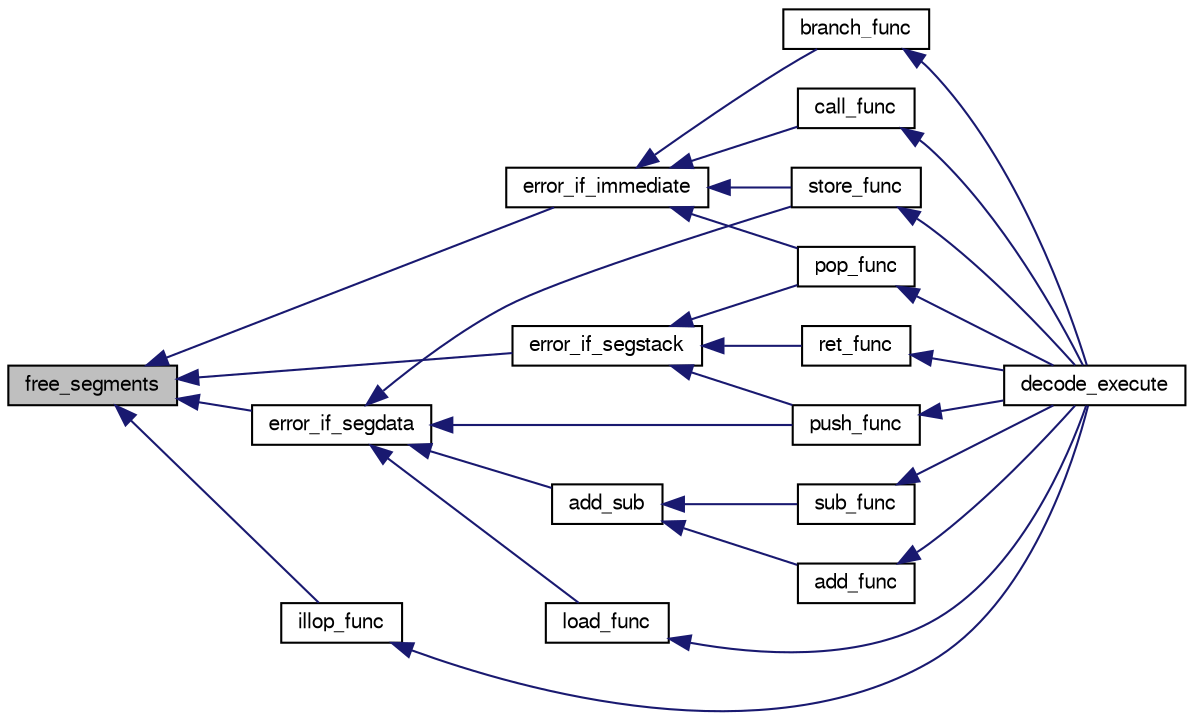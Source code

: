 digraph G
{
  edge [fontname="FreeSans",fontsize="10",labelfontname="FreeSans",labelfontsize="10"];
  node [fontname="FreeSans",fontsize="10",shape=record];
  rankdir=LR;
  Node1 [label="free_segments",height=0.2,width=0.4,color="black", fillcolor="grey75", style="filled" fontcolor="black"];
  Node1 -> Node2 [dir=back,color="midnightblue",fontsize="10",style="solid",fontname="FreeSans"];
  Node2 [label="error_if_immediate",height=0.2,width=0.4,color="black", fillcolor="white", style="filled",URL="$exec_8c.html#a4ed705961a2433010bce56e832bfd940",tooltip="Appelle error si l&#39;instruction est en mode immédiat."];
  Node2 -> Node3 [dir=back,color="midnightblue",fontsize="10",style="solid",fontname="FreeSans"];
  Node3 [label="branch_func",height=0.2,width=0.4,color="black", fillcolor="white", style="filled",URL="$exec_8c.html#a96f507eb9ac08c4db64a7b70162cd20c",tooltip="Effectue un BRANCH sur la machine."];
  Node3 -> Node4 [dir=back,color="midnightblue",fontsize="10",style="solid",fontname="FreeSans"];
  Node4 [label="decode_execute",height=0.2,width=0.4,color="black", fillcolor="white", style="filled",URL="$exec_8h.html#a41471ced34d27777447c2609173af7de",tooltip="Décodage et exécution d&#39;une instruction."];
  Node2 -> Node5 [dir=back,color="midnightblue",fontsize="10",style="solid",fontname="FreeSans"];
  Node5 [label="call_func",height=0.2,width=0.4,color="black", fillcolor="white", style="filled",URL="$exec_8c.html#ae1df1803eeaf64e266b0342bccb400f2",tooltip="Effectue un CALL sur la machine."];
  Node5 -> Node4 [dir=back,color="midnightblue",fontsize="10",style="solid",fontname="FreeSans"];
  Node2 -> Node6 [dir=back,color="midnightblue",fontsize="10",style="solid",fontname="FreeSans"];
  Node6 [label="pop_func",height=0.2,width=0.4,color="black", fillcolor="white", style="filled",URL="$exec_8c.html#a65427fd4ba17a080334176670cc7c5e3",tooltip="Effectue un POP sur la machine."];
  Node6 -> Node4 [dir=back,color="midnightblue",fontsize="10",style="solid",fontname="FreeSans"];
  Node2 -> Node7 [dir=back,color="midnightblue",fontsize="10",style="solid",fontname="FreeSans"];
  Node7 [label="store_func",height=0.2,width=0.4,color="black", fillcolor="white", style="filled",URL="$exec_8c.html#aa21e97e5f575411e85827012dc7f381c",tooltip="Effectue un STORE sur la machine."];
  Node7 -> Node4 [dir=back,color="midnightblue",fontsize="10",style="solid",fontname="FreeSans"];
  Node1 -> Node8 [dir=back,color="midnightblue",fontsize="10",style="solid",fontname="FreeSans"];
  Node8 [label="error_if_segdata",height=0.2,width=0.4,color="black", fillcolor="white", style="filled",URL="$exec_8c.html#af70d348f0f265bc6fdea42eb51a68506",tooltip="Appelle error si l&#39;on essayer d&#39;accèder à une donnée en dehors du segment de données."];
  Node8 -> Node9 [dir=back,color="midnightblue",fontsize="10",style="solid",fontname="FreeSans"];
  Node9 [label="add_sub",height=0.2,width=0.4,color="black", fillcolor="white", style="filled",URL="$exec_8c.html#a100af22a8fba0083f7e9c3665076d89d",tooltip="Effectue une addition/soustraction."];
  Node9 -> Node10 [dir=back,color="midnightblue",fontsize="10",style="solid",fontname="FreeSans"];
  Node10 [label="add_func",height=0.2,width=0.4,color="black", fillcolor="white", style="filled",URL="$exec_8c.html#a703f62eae226447ca8982823454ff6b7",tooltip="Effectue un ADD sur la machine."];
  Node10 -> Node4 [dir=back,color="midnightblue",fontsize="10",style="solid",fontname="FreeSans"];
  Node9 -> Node11 [dir=back,color="midnightblue",fontsize="10",style="solid",fontname="FreeSans"];
  Node11 [label="sub_func",height=0.2,width=0.4,color="black", fillcolor="white", style="filled",URL="$exec_8c.html#ac1b0a93cf47e6645c6ed40411b26531a",tooltip="Effectue un SUB sur la machine."];
  Node11 -> Node4 [dir=back,color="midnightblue",fontsize="10",style="solid",fontname="FreeSans"];
  Node8 -> Node12 [dir=back,color="midnightblue",fontsize="10",style="solid",fontname="FreeSans"];
  Node12 [label="load_func",height=0.2,width=0.4,color="black", fillcolor="white", style="filled",URL="$exec_8c.html#a48f9af339e66e611892f50d9978ce42f",tooltip="Effectue un LOAD sur la machine."];
  Node12 -> Node4 [dir=back,color="midnightblue",fontsize="10",style="solid",fontname="FreeSans"];
  Node8 -> Node13 [dir=back,color="midnightblue",fontsize="10",style="solid",fontname="FreeSans"];
  Node13 [label="push_func",height=0.2,width=0.4,color="black", fillcolor="white", style="filled",URL="$exec_8c.html#a38563637a890eec98396923e6dd82a7b",tooltip="Effectue un PUSH sur la machine."];
  Node13 -> Node4 [dir=back,color="midnightblue",fontsize="10",style="solid",fontname="FreeSans"];
  Node8 -> Node7 [dir=back,color="midnightblue",fontsize="10",style="solid",fontname="FreeSans"];
  Node1 -> Node14 [dir=back,color="midnightblue",fontsize="10",style="solid",fontname="FreeSans"];
  Node14 [label="error_if_segstack",height=0.2,width=0.4,color="black", fillcolor="white", style="filled",URL="$exec_8c.html#a1f9b001b683d92d9f9c832790d2215f1",tooltip="Appelle error si l&#39;on veut sortir de la pile."];
  Node14 -> Node6 [dir=back,color="midnightblue",fontsize="10",style="solid",fontname="FreeSans"];
  Node14 -> Node13 [dir=back,color="midnightblue",fontsize="10",style="solid",fontname="FreeSans"];
  Node14 -> Node15 [dir=back,color="midnightblue",fontsize="10",style="solid",fontname="FreeSans"];
  Node15 [label="ret_func",height=0.2,width=0.4,color="black", fillcolor="white", style="filled",URL="$exec_8c.html#a2d7e5d63e6ec6598b297a7f83e4d32d8",tooltip="Effectue un RET sur la machine."];
  Node15 -> Node4 [dir=back,color="midnightblue",fontsize="10",style="solid",fontname="FreeSans"];
  Node1 -> Node16 [dir=back,color="midnightblue",fontsize="10",style="solid",fontname="FreeSans"];
  Node16 [label="illop_func",height=0.2,width=0.4,color="black", fillcolor="white", style="filled",URL="$exec_8c.html#ada9d7b0a091f09dd8ca9b282a62bac09",tooltip="Effectue un ILLOP sur la machine."];
  Node16 -> Node4 [dir=back,color="midnightblue",fontsize="10",style="solid",fontname="FreeSans"];
}
